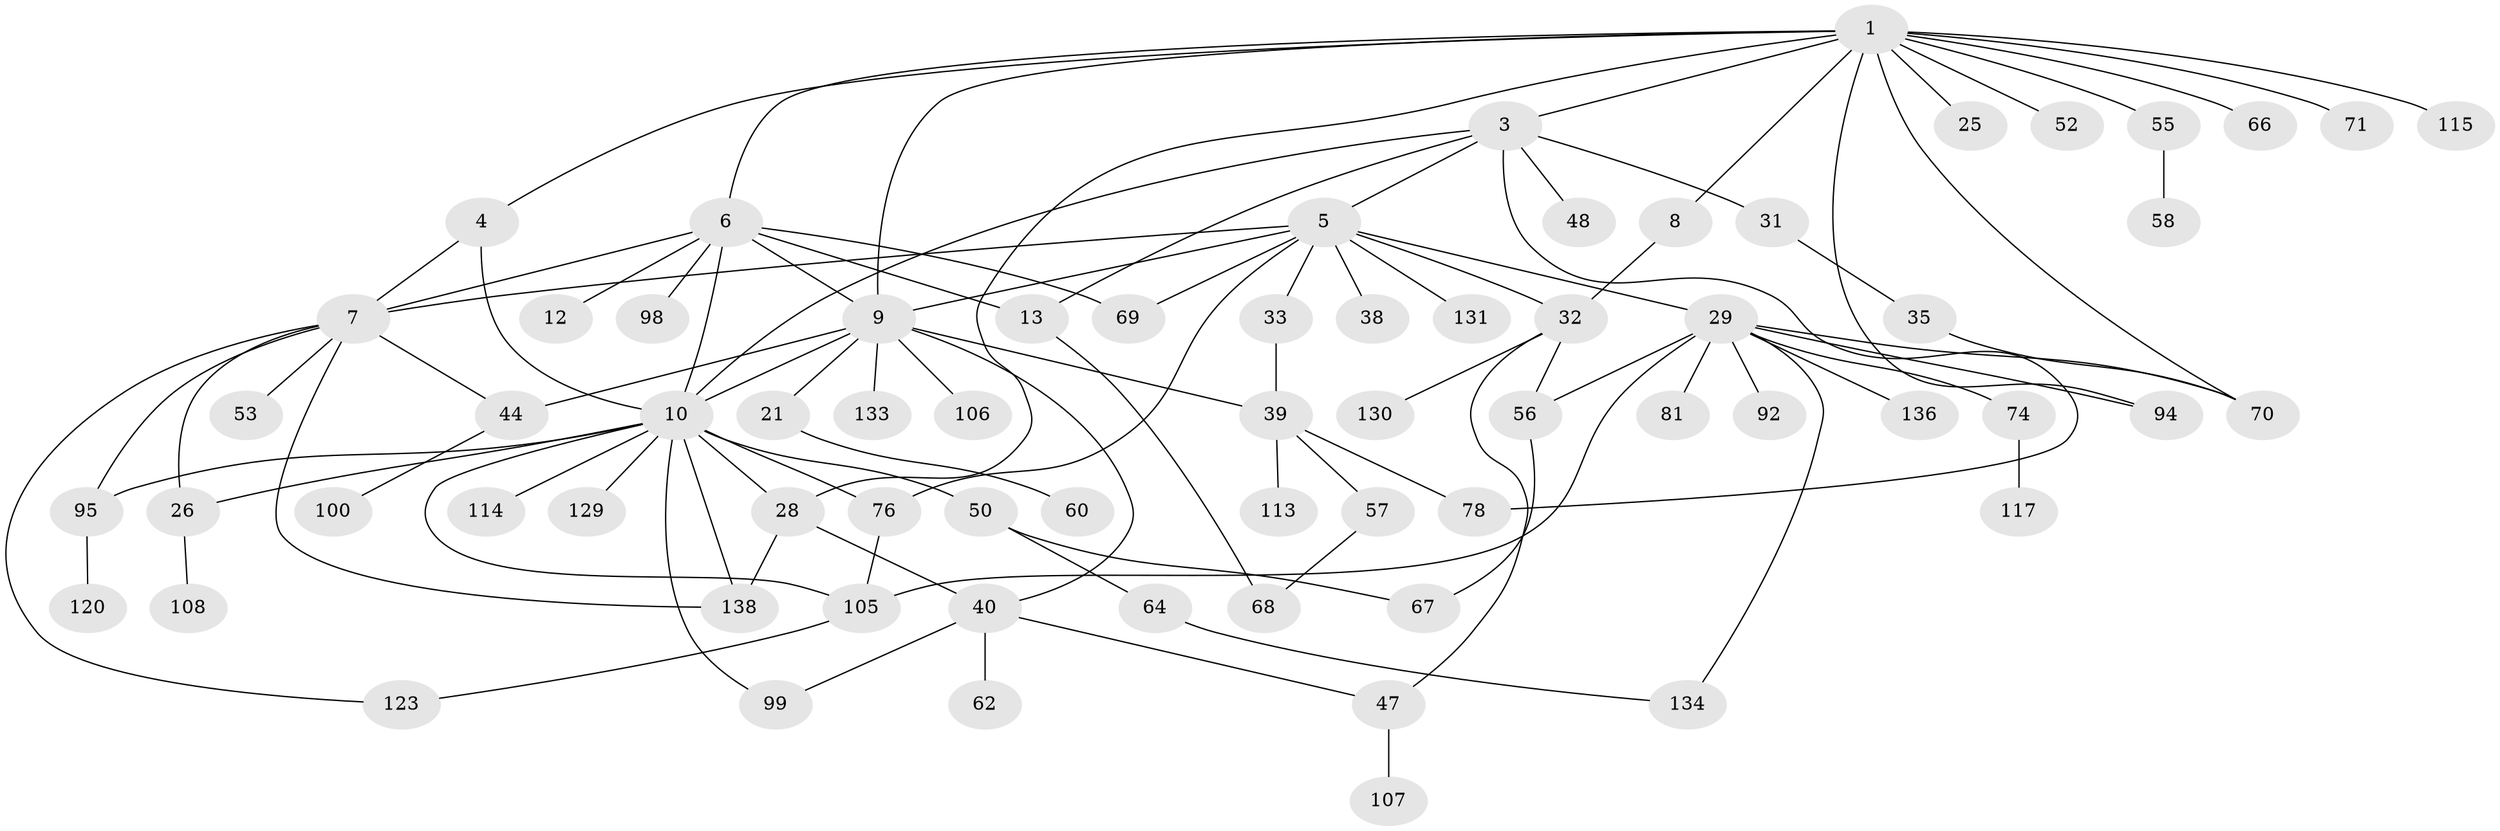 // original degree distribution, {4: 0.10144927536231885, 8: 0.021739130434782608, 5: 0.06521739130434782, 3: 0.21739130434782608, 1: 0.3115942028985507, 2: 0.2608695652173913, 6: 0.021739130434782608}
// Generated by graph-tools (version 1.1) at 2025/17/03/04/25 18:17:12]
// undirected, 69 vertices, 100 edges
graph export_dot {
graph [start="1"]
  node [color=gray90,style=filled];
  1 [super="+2+46"];
  3 [super="+45+23"];
  4;
  5 [super="+22+27+19+18"];
  6 [super="+11"];
  7 [super="+37+43"];
  8 [super="+103"];
  9 [super="+16+104+61+72+54"];
  10 [super="+14+17+15"];
  12;
  13 [super="+59"];
  21 [super="+122"];
  25;
  26;
  28 [super="+75+65"];
  29 [super="+36+51+86"];
  31 [super="+118"];
  32 [super="+102+112"];
  33 [super="+82+42"];
  35;
  38;
  39;
  40 [super="+85"];
  44;
  47 [super="+49"];
  48;
  50;
  52;
  53;
  55 [super="+80"];
  56 [super="+126"];
  57 [super="+125"];
  58;
  60;
  62;
  64 [super="+93+109"];
  66;
  67 [super="+121"];
  68 [super="+73"];
  69;
  70 [super="+119"];
  71;
  74 [super="+83+88"];
  76 [super="+110"];
  78 [super="+132"];
  81 [super="+127"];
  92 [super="+96+111"];
  94;
  95 [super="+137"];
  98;
  99;
  100;
  105 [super="+116+128"];
  106;
  107;
  108;
  113;
  114;
  115;
  117;
  120;
  123;
  129;
  130;
  131;
  133;
  134;
  136;
  138;
  1 -- 6;
  1 -- 8;
  1 -- 66;
  1 -- 3;
  1 -- 4;
  1 -- 71;
  1 -- 52;
  1 -- 25;
  1 -- 28;
  1 -- 115;
  1 -- 70;
  1 -- 55;
  1 -- 9;
  1 -- 94;
  3 -- 5;
  3 -- 48;
  3 -- 13;
  3 -- 31;
  3 -- 78;
  3 -- 10;
  4 -- 7;
  4 -- 10;
  5 -- 69;
  5 -- 7;
  5 -- 33;
  5 -- 131;
  5 -- 38;
  5 -- 9;
  5 -- 76;
  5 -- 32;
  5 -- 29;
  6 -- 9;
  6 -- 69;
  6 -- 98;
  6 -- 7 [weight=2];
  6 -- 12;
  6 -- 13;
  6 -- 10 [weight=2];
  7 -- 26;
  7 -- 53;
  7 -- 138;
  7 -- 123;
  7 -- 44;
  7 -- 95;
  8 -- 32 [weight=2];
  9 -- 21;
  9 -- 44 [weight=2];
  9 -- 133;
  9 -- 39;
  9 -- 40;
  9 -- 106;
  9 -- 10;
  10 -- 76;
  10 -- 26;
  10 -- 129;
  10 -- 99;
  10 -- 105;
  10 -- 138;
  10 -- 50;
  10 -- 114;
  10 -- 28;
  10 -- 95;
  13 -- 68;
  21 -- 60;
  26 -- 108;
  28 -- 138;
  28 -- 40;
  29 -- 81;
  29 -- 136;
  29 -- 56;
  29 -- 74;
  29 -- 94;
  29 -- 92;
  29 -- 134;
  29 -- 105;
  29 -- 70;
  31 -- 35;
  32 -- 130;
  32 -- 47;
  32 -- 56;
  33 -- 39;
  35 -- 70;
  39 -- 57;
  39 -- 78;
  39 -- 113;
  40 -- 47;
  40 -- 62;
  40 -- 99;
  44 -- 100;
  47 -- 107;
  50 -- 64;
  50 -- 67;
  55 -- 58;
  56 -- 67;
  57 -- 68;
  64 -- 134;
  74 -- 117;
  76 -- 105;
  95 -- 120;
  105 -- 123;
}
